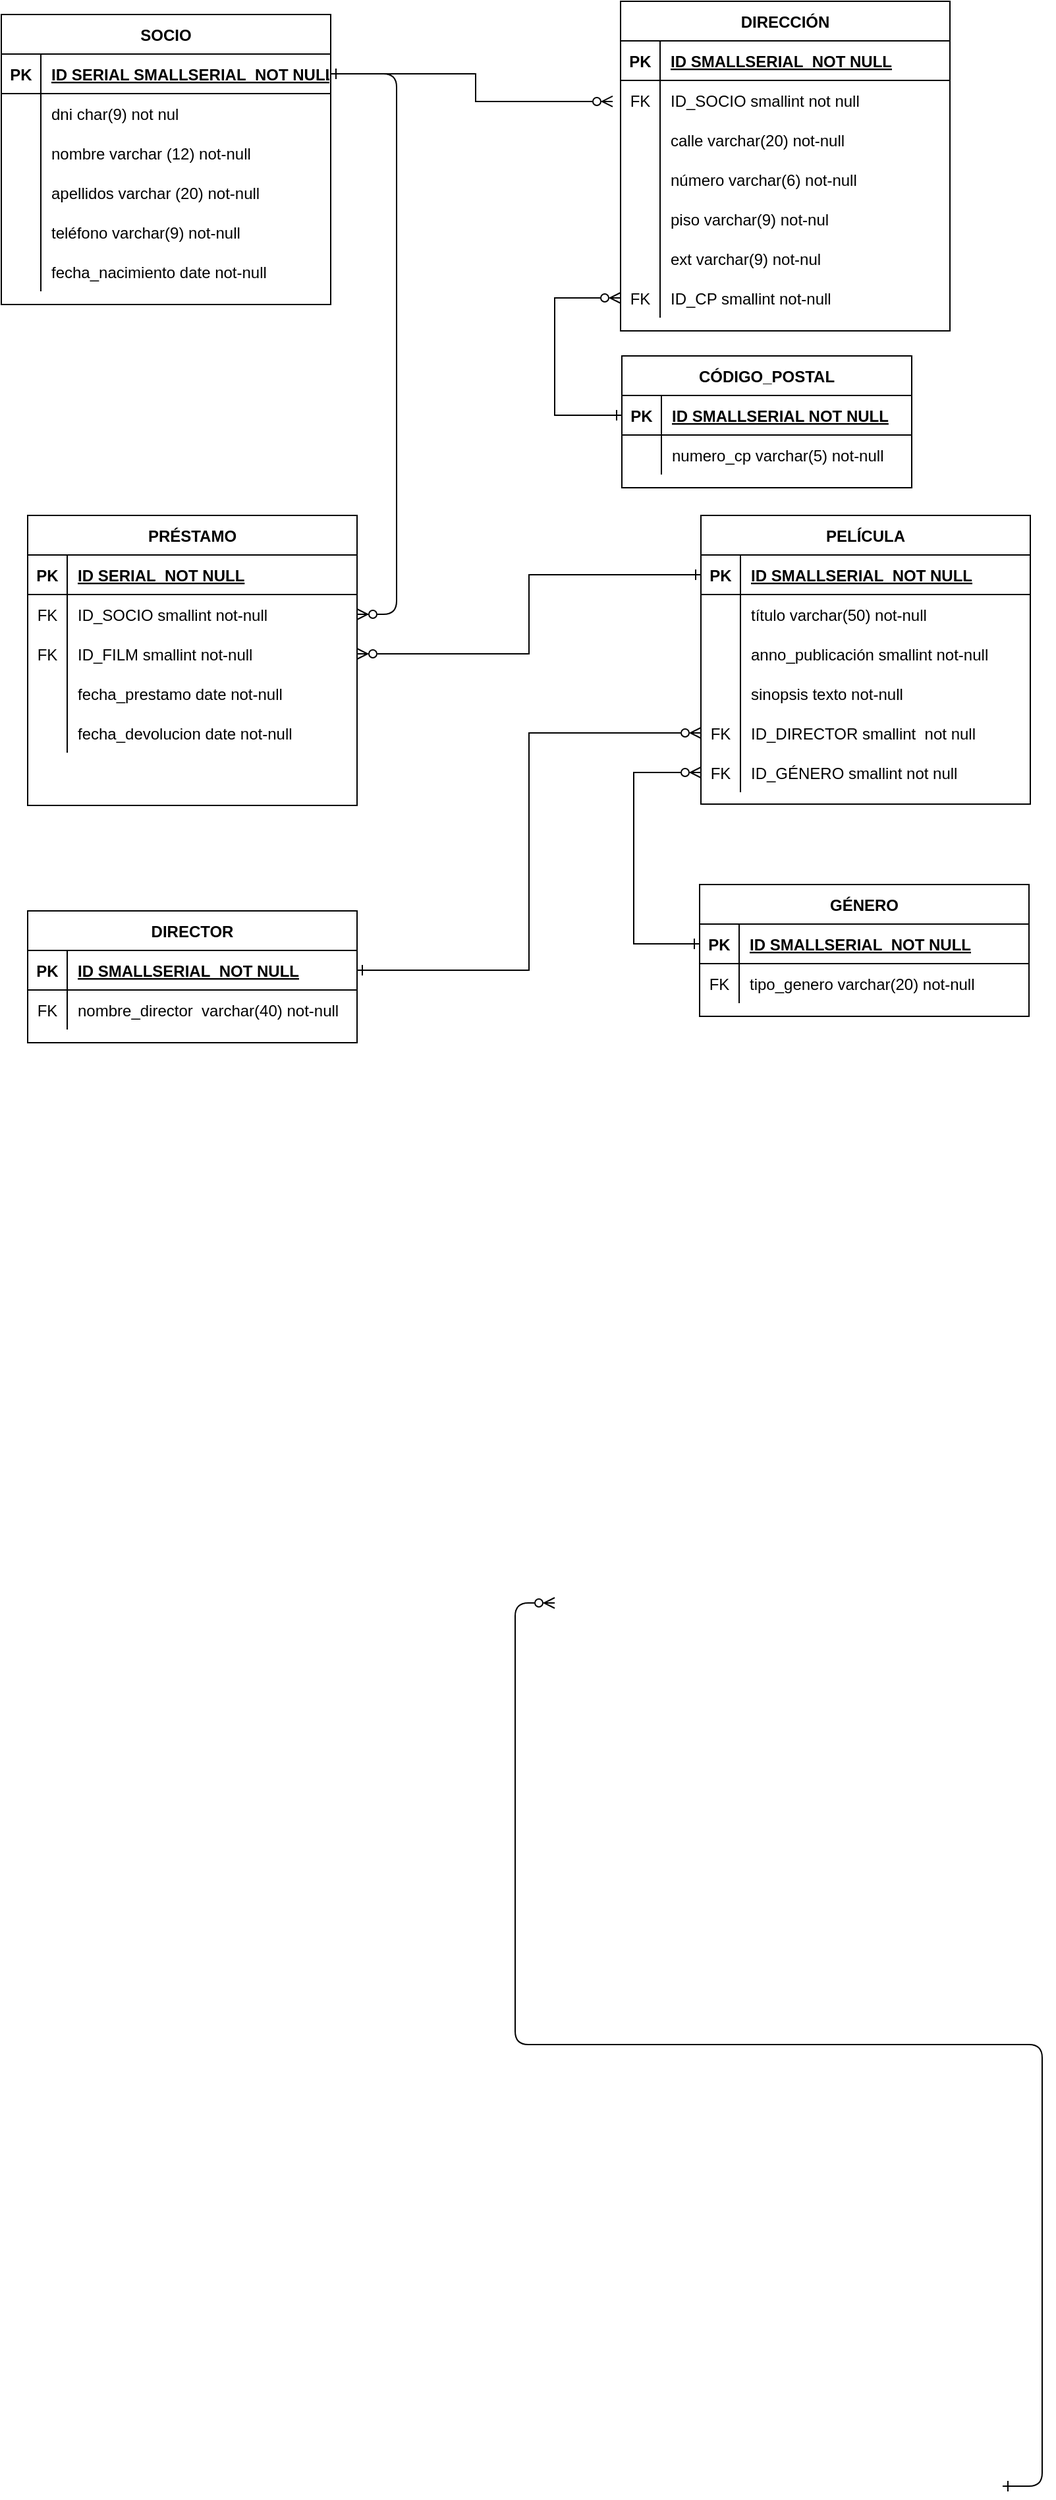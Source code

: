 <mxfile version="23.1.1" type="device">
  <diagram id="R2lEEEUBdFMjLlhIrx00" name="Page-1">
    <mxGraphModel dx="929" dy="1797" grid="1" gridSize="10" guides="1" tooltips="1" connect="1" arrows="1" fold="1" page="1" pageScale="1" pageWidth="850" pageHeight="1100" math="0" shadow="0" extFonts="Permanent Marker^https://fonts.googleapis.com/css?family=Permanent+Marker">
      <root>
        <mxCell id="0" />
        <mxCell id="1" parent="0" />
        <mxCell id="C-vyLk0tnHw3VtMMgP7b-12" value="" style="edgeStyle=entityRelationEdgeStyle;endArrow=ERzeroToMany;startArrow=ERone;endFill=1;startFill=0;" parent="1" target="C-vyLk0tnHw3VtMMgP7b-17" edge="1">
          <mxGeometry width="100" height="100" relative="1" as="geometry">
            <mxPoint x="800" y="875" as="sourcePoint" />
            <mxPoint x="460" y="205" as="targetPoint" />
          </mxGeometry>
        </mxCell>
        <mxCell id="s4NcdgtCumpv5CpWg-TY-1" value="SOCIO" style="shape=table;startSize=30;container=1;collapsible=1;childLayout=tableLayout;fixedRows=1;rowLines=0;fontStyle=1;align=center;resizeLast=1;" parent="1" vertex="1">
          <mxGeometry x="40" y="-1000" width="250" height="220" as="geometry" />
        </mxCell>
        <mxCell id="s4NcdgtCumpv5CpWg-TY-2" value="" style="shape=partialRectangle;collapsible=0;dropTarget=0;pointerEvents=0;fillColor=none;points=[[0,0.5],[1,0.5]];portConstraint=eastwest;top=0;left=0;right=0;bottom=1;" parent="s4NcdgtCumpv5CpWg-TY-1" vertex="1">
          <mxGeometry y="30" width="250" height="30" as="geometry" />
        </mxCell>
        <mxCell id="s4NcdgtCumpv5CpWg-TY-3" value="PK" style="shape=partialRectangle;overflow=hidden;connectable=0;fillColor=none;top=0;left=0;bottom=0;right=0;fontStyle=1;" parent="s4NcdgtCumpv5CpWg-TY-2" vertex="1">
          <mxGeometry width="30" height="30" as="geometry">
            <mxRectangle width="30" height="30" as="alternateBounds" />
          </mxGeometry>
        </mxCell>
        <mxCell id="s4NcdgtCumpv5CpWg-TY-4" value="ID SERIAL SMALLSERIAL  NOT NULL " style="shape=partialRectangle;overflow=hidden;connectable=0;fillColor=none;top=0;left=0;bottom=0;right=0;align=left;spacingLeft=6;fontStyle=5;" parent="s4NcdgtCumpv5CpWg-TY-2" vertex="1">
          <mxGeometry x="30" width="220" height="30" as="geometry">
            <mxRectangle width="220" height="30" as="alternateBounds" />
          </mxGeometry>
        </mxCell>
        <mxCell id="s4NcdgtCumpv5CpWg-TY-14" value="" style="shape=partialRectangle;collapsible=0;dropTarget=0;pointerEvents=0;fillColor=none;points=[[0,0.5],[1,0.5]];portConstraint=eastwest;top=0;left=0;right=0;bottom=0;" parent="s4NcdgtCumpv5CpWg-TY-1" vertex="1">
          <mxGeometry y="60" width="250" height="30" as="geometry" />
        </mxCell>
        <mxCell id="s4NcdgtCumpv5CpWg-TY-15" value="" style="shape=partialRectangle;overflow=hidden;connectable=0;fillColor=none;top=0;left=0;bottom=0;right=0;" parent="s4NcdgtCumpv5CpWg-TY-14" vertex="1">
          <mxGeometry width="30" height="30" as="geometry">
            <mxRectangle width="30" height="30" as="alternateBounds" />
          </mxGeometry>
        </mxCell>
        <mxCell id="s4NcdgtCumpv5CpWg-TY-16" value="dni char(9) not nul" style="shape=partialRectangle;overflow=hidden;connectable=0;fillColor=none;top=0;left=0;bottom=0;right=0;align=left;spacingLeft=6;" parent="s4NcdgtCumpv5CpWg-TY-14" vertex="1">
          <mxGeometry x="30" width="220" height="30" as="geometry">
            <mxRectangle width="220" height="30" as="alternateBounds" />
          </mxGeometry>
        </mxCell>
        <mxCell id="s4NcdgtCumpv5CpWg-TY-5" value="" style="shape=partialRectangle;collapsible=0;dropTarget=0;pointerEvents=0;fillColor=none;points=[[0,0.5],[1,0.5]];portConstraint=eastwest;top=0;left=0;right=0;bottom=0;" parent="s4NcdgtCumpv5CpWg-TY-1" vertex="1">
          <mxGeometry y="90" width="250" height="30" as="geometry" />
        </mxCell>
        <mxCell id="s4NcdgtCumpv5CpWg-TY-6" value=" " style="shape=partialRectangle;overflow=hidden;connectable=0;fillColor=none;top=0;left=0;bottom=0;right=0;" parent="s4NcdgtCumpv5CpWg-TY-5" vertex="1">
          <mxGeometry width="30" height="30" as="geometry">
            <mxRectangle width="30" height="30" as="alternateBounds" />
          </mxGeometry>
        </mxCell>
        <mxCell id="s4NcdgtCumpv5CpWg-TY-7" value="nombre varchar (12) not-null" style="shape=partialRectangle;overflow=hidden;connectable=0;fillColor=none;top=0;left=0;bottom=0;right=0;align=left;spacingLeft=6;" parent="s4NcdgtCumpv5CpWg-TY-5" vertex="1">
          <mxGeometry x="30" width="220" height="30" as="geometry">
            <mxRectangle width="220" height="30" as="alternateBounds" />
          </mxGeometry>
        </mxCell>
        <mxCell id="s4NcdgtCumpv5CpWg-TY-8" value="" style="shape=partialRectangle;collapsible=0;dropTarget=0;pointerEvents=0;fillColor=none;points=[[0,0.5],[1,0.5]];portConstraint=eastwest;top=0;left=0;right=0;bottom=0;" parent="s4NcdgtCumpv5CpWg-TY-1" vertex="1">
          <mxGeometry y="120" width="250" height="30" as="geometry" />
        </mxCell>
        <mxCell id="s4NcdgtCumpv5CpWg-TY-9" value="" style="shape=partialRectangle;overflow=hidden;connectable=0;fillColor=none;top=0;left=0;bottom=0;right=0;" parent="s4NcdgtCumpv5CpWg-TY-8" vertex="1">
          <mxGeometry width="30" height="30" as="geometry">
            <mxRectangle width="30" height="30" as="alternateBounds" />
          </mxGeometry>
        </mxCell>
        <mxCell id="s4NcdgtCumpv5CpWg-TY-10" value="apellidos varchar (20)  not-null" style="shape=partialRectangle;overflow=hidden;connectable=0;fillColor=none;top=0;left=0;bottom=0;right=0;align=left;spacingLeft=6;" parent="s4NcdgtCumpv5CpWg-TY-8" vertex="1">
          <mxGeometry x="30" width="220" height="30" as="geometry">
            <mxRectangle width="220" height="30" as="alternateBounds" />
          </mxGeometry>
        </mxCell>
        <mxCell id="s4NcdgtCumpv5CpWg-TY-11" value="" style="shape=partialRectangle;collapsible=0;dropTarget=0;pointerEvents=0;fillColor=none;points=[[0,0.5],[1,0.5]];portConstraint=eastwest;top=0;left=0;right=0;bottom=0;" parent="s4NcdgtCumpv5CpWg-TY-1" vertex="1">
          <mxGeometry y="150" width="250" height="30" as="geometry" />
        </mxCell>
        <mxCell id="s4NcdgtCumpv5CpWg-TY-12" value="" style="shape=partialRectangle;overflow=hidden;connectable=0;fillColor=none;top=0;left=0;bottom=0;right=0;" parent="s4NcdgtCumpv5CpWg-TY-11" vertex="1">
          <mxGeometry width="30" height="30" as="geometry">
            <mxRectangle width="30" height="30" as="alternateBounds" />
          </mxGeometry>
        </mxCell>
        <mxCell id="s4NcdgtCumpv5CpWg-TY-13" value="teléfono varchar(9) not-null" style="shape=partialRectangle;overflow=hidden;connectable=0;fillColor=none;top=0;left=0;bottom=0;right=0;align=left;spacingLeft=6;" parent="s4NcdgtCumpv5CpWg-TY-11" vertex="1">
          <mxGeometry x="30" width="220" height="30" as="geometry">
            <mxRectangle width="220" height="30" as="alternateBounds" />
          </mxGeometry>
        </mxCell>
        <mxCell id="s4NcdgtCumpv5CpWg-TY-17" value="" style="shape=partialRectangle;collapsible=0;dropTarget=0;pointerEvents=0;fillColor=none;points=[[0,0.5],[1,0.5]];portConstraint=eastwest;top=0;left=0;right=0;bottom=0;" parent="s4NcdgtCumpv5CpWg-TY-1" vertex="1">
          <mxGeometry y="180" width="250" height="30" as="geometry" />
        </mxCell>
        <mxCell id="s4NcdgtCumpv5CpWg-TY-18" value="" style="shape=partialRectangle;overflow=hidden;connectable=0;fillColor=none;top=0;left=0;bottom=0;right=0;" parent="s4NcdgtCumpv5CpWg-TY-17" vertex="1">
          <mxGeometry width="30" height="30" as="geometry">
            <mxRectangle width="30" height="30" as="alternateBounds" />
          </mxGeometry>
        </mxCell>
        <mxCell id="s4NcdgtCumpv5CpWg-TY-19" value="fecha_nacimiento date not-null" style="shape=partialRectangle;overflow=hidden;connectable=0;fillColor=none;top=0;left=0;bottom=0;right=0;align=left;spacingLeft=6;" parent="s4NcdgtCumpv5CpWg-TY-17" vertex="1">
          <mxGeometry x="30" width="220" height="30" as="geometry">
            <mxRectangle width="220" height="30" as="alternateBounds" />
          </mxGeometry>
        </mxCell>
        <mxCell id="s4NcdgtCumpv5CpWg-TY-23" value="DIRECCIÓN" style="shape=table;startSize=30;container=1;collapsible=1;childLayout=tableLayout;fixedRows=1;rowLines=0;fontStyle=1;align=center;resizeLast=1;" parent="1" vertex="1">
          <mxGeometry x="510" y="-1010" width="250" height="250" as="geometry" />
        </mxCell>
        <mxCell id="s4NcdgtCumpv5CpWg-TY-24" value="" style="shape=partialRectangle;collapsible=0;dropTarget=0;pointerEvents=0;fillColor=none;points=[[0,0.5],[1,0.5]];portConstraint=eastwest;top=0;left=0;right=0;bottom=1;" parent="s4NcdgtCumpv5CpWg-TY-23" vertex="1">
          <mxGeometry y="30" width="250" height="30" as="geometry" />
        </mxCell>
        <mxCell id="s4NcdgtCumpv5CpWg-TY-25" value="PK" style="shape=partialRectangle;overflow=hidden;connectable=0;fillColor=none;top=0;left=0;bottom=0;right=0;fontStyle=1;" parent="s4NcdgtCumpv5CpWg-TY-24" vertex="1">
          <mxGeometry width="30" height="30" as="geometry">
            <mxRectangle width="30" height="30" as="alternateBounds" />
          </mxGeometry>
        </mxCell>
        <mxCell id="s4NcdgtCumpv5CpWg-TY-26" value="ID SMALLSERIAL  NOT NULL " style="shape=partialRectangle;overflow=hidden;connectable=0;fillColor=none;top=0;left=0;bottom=0;right=0;align=left;spacingLeft=6;fontStyle=5;" parent="s4NcdgtCumpv5CpWg-TY-24" vertex="1">
          <mxGeometry x="30" width="220" height="30" as="geometry">
            <mxRectangle width="220" height="30" as="alternateBounds" />
          </mxGeometry>
        </mxCell>
        <mxCell id="s4NcdgtCumpv5CpWg-TY-27" value="" style="shape=partialRectangle;collapsible=0;dropTarget=0;pointerEvents=0;fillColor=none;points=[[0,0.5],[1,0.5]];portConstraint=eastwest;top=0;left=0;right=0;bottom=0;" parent="s4NcdgtCumpv5CpWg-TY-23" vertex="1">
          <mxGeometry y="60" width="250" height="30" as="geometry" />
        </mxCell>
        <mxCell id="s4NcdgtCumpv5CpWg-TY-28" value="FK" style="shape=partialRectangle;overflow=hidden;connectable=0;fillColor=none;top=0;left=0;bottom=0;right=0;" parent="s4NcdgtCumpv5CpWg-TY-27" vertex="1">
          <mxGeometry width="30" height="30" as="geometry">
            <mxRectangle width="30" height="30" as="alternateBounds" />
          </mxGeometry>
        </mxCell>
        <mxCell id="s4NcdgtCumpv5CpWg-TY-29" value="ID_SOCIO smallint not null" style="shape=partialRectangle;overflow=hidden;connectable=0;fillColor=none;top=0;left=0;bottom=0;right=0;align=left;spacingLeft=6;" parent="s4NcdgtCumpv5CpWg-TY-27" vertex="1">
          <mxGeometry x="30" width="220" height="30" as="geometry">
            <mxRectangle width="220" height="30" as="alternateBounds" />
          </mxGeometry>
        </mxCell>
        <mxCell id="s4NcdgtCumpv5CpWg-TY-30" value="" style="shape=partialRectangle;collapsible=0;dropTarget=0;pointerEvents=0;fillColor=none;points=[[0,0.5],[1,0.5]];portConstraint=eastwest;top=0;left=0;right=0;bottom=0;" parent="s4NcdgtCumpv5CpWg-TY-23" vertex="1">
          <mxGeometry y="90" width="250" height="30" as="geometry" />
        </mxCell>
        <mxCell id="s4NcdgtCumpv5CpWg-TY-31" value="" style="shape=partialRectangle;overflow=hidden;connectable=0;fillColor=none;top=0;left=0;bottom=0;right=0;" parent="s4NcdgtCumpv5CpWg-TY-30" vertex="1">
          <mxGeometry width="30" height="30" as="geometry">
            <mxRectangle width="30" height="30" as="alternateBounds" />
          </mxGeometry>
        </mxCell>
        <mxCell id="s4NcdgtCumpv5CpWg-TY-32" value="calle varchar(20) not-null" style="shape=partialRectangle;overflow=hidden;connectable=0;fillColor=none;top=0;left=0;bottom=0;right=0;align=left;spacingLeft=6;" parent="s4NcdgtCumpv5CpWg-TY-30" vertex="1">
          <mxGeometry x="30" width="220" height="30" as="geometry">
            <mxRectangle width="220" height="30" as="alternateBounds" />
          </mxGeometry>
        </mxCell>
        <mxCell id="s4NcdgtCumpv5CpWg-TY-33" value="" style="shape=partialRectangle;collapsible=0;dropTarget=0;pointerEvents=0;fillColor=none;points=[[0,0.5],[1,0.5]];portConstraint=eastwest;top=0;left=0;right=0;bottom=0;" parent="s4NcdgtCumpv5CpWg-TY-23" vertex="1">
          <mxGeometry y="120" width="250" height="30" as="geometry" />
        </mxCell>
        <mxCell id="s4NcdgtCumpv5CpWg-TY-34" value="" style="shape=partialRectangle;overflow=hidden;connectable=0;fillColor=none;top=0;left=0;bottom=0;right=0;" parent="s4NcdgtCumpv5CpWg-TY-33" vertex="1">
          <mxGeometry width="30" height="30" as="geometry">
            <mxRectangle width="30" height="30" as="alternateBounds" />
          </mxGeometry>
        </mxCell>
        <mxCell id="s4NcdgtCumpv5CpWg-TY-35" value="número varchar(6) not-null" style="shape=partialRectangle;overflow=hidden;connectable=0;fillColor=none;top=0;left=0;bottom=0;right=0;align=left;spacingLeft=6;" parent="s4NcdgtCumpv5CpWg-TY-33" vertex="1">
          <mxGeometry x="30" width="220" height="30" as="geometry">
            <mxRectangle width="220" height="30" as="alternateBounds" />
          </mxGeometry>
        </mxCell>
        <mxCell id="s4NcdgtCumpv5CpWg-TY-36" value="" style="shape=partialRectangle;collapsible=0;dropTarget=0;pointerEvents=0;fillColor=none;points=[[0,0.5],[1,0.5]];portConstraint=eastwest;top=0;left=0;right=0;bottom=0;" parent="s4NcdgtCumpv5CpWg-TY-23" vertex="1">
          <mxGeometry y="150" width="250" height="30" as="geometry" />
        </mxCell>
        <mxCell id="s4NcdgtCumpv5CpWg-TY-37" value="" style="shape=partialRectangle;overflow=hidden;connectable=0;fillColor=none;top=0;left=0;bottom=0;right=0;" parent="s4NcdgtCumpv5CpWg-TY-36" vertex="1">
          <mxGeometry width="30" height="30" as="geometry">
            <mxRectangle width="30" height="30" as="alternateBounds" />
          </mxGeometry>
        </mxCell>
        <mxCell id="s4NcdgtCumpv5CpWg-TY-38" value="piso varchar(9) not-nul" style="shape=partialRectangle;overflow=hidden;connectable=0;fillColor=none;top=0;left=0;bottom=0;right=0;align=left;spacingLeft=6;" parent="s4NcdgtCumpv5CpWg-TY-36" vertex="1">
          <mxGeometry x="30" width="220" height="30" as="geometry">
            <mxRectangle width="220" height="30" as="alternateBounds" />
          </mxGeometry>
        </mxCell>
        <mxCell id="j_dzT1-oNWoA77xylg_P-1" value="" style="shape=partialRectangle;collapsible=0;dropTarget=0;pointerEvents=0;fillColor=none;points=[[0,0.5],[1,0.5]];portConstraint=eastwest;top=0;left=0;right=0;bottom=0;" vertex="1" parent="s4NcdgtCumpv5CpWg-TY-23">
          <mxGeometry y="180" width="250" height="30" as="geometry" />
        </mxCell>
        <mxCell id="j_dzT1-oNWoA77xylg_P-2" value="" style="shape=partialRectangle;overflow=hidden;connectable=0;fillColor=none;top=0;left=0;bottom=0;right=0;" vertex="1" parent="j_dzT1-oNWoA77xylg_P-1">
          <mxGeometry width="30" height="30" as="geometry">
            <mxRectangle width="30" height="30" as="alternateBounds" />
          </mxGeometry>
        </mxCell>
        <mxCell id="j_dzT1-oNWoA77xylg_P-3" value="ext varchar(9) not-nul" style="shape=partialRectangle;overflow=hidden;connectable=0;fillColor=none;top=0;left=0;bottom=0;right=0;align=left;spacingLeft=6;" vertex="1" parent="j_dzT1-oNWoA77xylg_P-1">
          <mxGeometry x="30" width="220" height="30" as="geometry">
            <mxRectangle width="220" height="30" as="alternateBounds" />
          </mxGeometry>
        </mxCell>
        <mxCell id="s4NcdgtCumpv5CpWg-TY-39" value="" style="shape=partialRectangle;collapsible=0;dropTarget=0;pointerEvents=0;fillColor=none;points=[[0,0.5],[1,0.5]];portConstraint=eastwest;top=0;left=0;right=0;bottom=0;" parent="s4NcdgtCumpv5CpWg-TY-23" vertex="1">
          <mxGeometry y="210" width="250" height="30" as="geometry" />
        </mxCell>
        <mxCell id="s4NcdgtCumpv5CpWg-TY-40" value="FK" style="shape=partialRectangle;overflow=hidden;connectable=0;fillColor=none;top=0;left=0;bottom=0;right=0;" parent="s4NcdgtCumpv5CpWg-TY-39" vertex="1">
          <mxGeometry width="30" height="30" as="geometry">
            <mxRectangle width="30" height="30" as="alternateBounds" />
          </mxGeometry>
        </mxCell>
        <mxCell id="s4NcdgtCumpv5CpWg-TY-41" value="ID_CP smallint not-null" style="shape=partialRectangle;overflow=hidden;connectable=0;fillColor=none;top=0;left=0;bottom=0;right=0;align=left;spacingLeft=6;" parent="s4NcdgtCumpv5CpWg-TY-39" vertex="1">
          <mxGeometry x="30" width="220" height="30" as="geometry">
            <mxRectangle width="220" height="30" as="alternateBounds" />
          </mxGeometry>
        </mxCell>
        <mxCell id="s4NcdgtCumpv5CpWg-TY-42" value="PELÍCULA" style="shape=table;startSize=30;container=1;collapsible=1;childLayout=tableLayout;fixedRows=1;rowLines=0;fontStyle=1;align=center;resizeLast=1;" parent="1" vertex="1">
          <mxGeometry x="571" y="-620" width="250" height="219" as="geometry" />
        </mxCell>
        <mxCell id="s4NcdgtCumpv5CpWg-TY-43" value="" style="shape=partialRectangle;collapsible=0;dropTarget=0;pointerEvents=0;fillColor=none;points=[[0,0.5],[1,0.5]];portConstraint=eastwest;top=0;left=0;right=0;bottom=1;" parent="s4NcdgtCumpv5CpWg-TY-42" vertex="1">
          <mxGeometry y="30" width="250" height="30" as="geometry" />
        </mxCell>
        <mxCell id="s4NcdgtCumpv5CpWg-TY-44" value="PK" style="shape=partialRectangle;overflow=hidden;connectable=0;fillColor=none;top=0;left=0;bottom=0;right=0;fontStyle=1;" parent="s4NcdgtCumpv5CpWg-TY-43" vertex="1">
          <mxGeometry width="30" height="30" as="geometry">
            <mxRectangle width="30" height="30" as="alternateBounds" />
          </mxGeometry>
        </mxCell>
        <mxCell id="s4NcdgtCumpv5CpWg-TY-45" value="ID SMALLSERIAL  NOT NULL" style="shape=partialRectangle;overflow=hidden;connectable=0;fillColor=none;top=0;left=0;bottom=0;right=0;align=left;spacingLeft=6;fontStyle=5;" parent="s4NcdgtCumpv5CpWg-TY-43" vertex="1">
          <mxGeometry x="30" width="220" height="30" as="geometry">
            <mxRectangle width="220" height="30" as="alternateBounds" />
          </mxGeometry>
        </mxCell>
        <mxCell id="s4NcdgtCumpv5CpWg-TY-46" value="" style="shape=partialRectangle;collapsible=0;dropTarget=0;pointerEvents=0;fillColor=none;points=[[0,0.5],[1,0.5]];portConstraint=eastwest;top=0;left=0;right=0;bottom=0;" parent="s4NcdgtCumpv5CpWg-TY-42" vertex="1">
          <mxGeometry y="60" width="250" height="30" as="geometry" />
        </mxCell>
        <mxCell id="s4NcdgtCumpv5CpWg-TY-47" value="" style="shape=partialRectangle;overflow=hidden;connectable=0;fillColor=none;top=0;left=0;bottom=0;right=0;" parent="s4NcdgtCumpv5CpWg-TY-46" vertex="1">
          <mxGeometry width="30" height="30" as="geometry">
            <mxRectangle width="30" height="30" as="alternateBounds" />
          </mxGeometry>
        </mxCell>
        <mxCell id="s4NcdgtCumpv5CpWg-TY-48" value="título varchar(50) not-null" style="shape=partialRectangle;overflow=hidden;connectable=0;fillColor=none;top=0;left=0;bottom=0;right=0;align=left;spacingLeft=6;" parent="s4NcdgtCumpv5CpWg-TY-46" vertex="1">
          <mxGeometry x="30" width="220" height="30" as="geometry">
            <mxRectangle width="220" height="30" as="alternateBounds" />
          </mxGeometry>
        </mxCell>
        <mxCell id="s4NcdgtCumpv5CpWg-TY-49" value="" style="shape=partialRectangle;collapsible=0;dropTarget=0;pointerEvents=0;fillColor=none;points=[[0,0.5],[1,0.5]];portConstraint=eastwest;top=0;left=0;right=0;bottom=0;" parent="s4NcdgtCumpv5CpWg-TY-42" vertex="1">
          <mxGeometry y="90" width="250" height="30" as="geometry" />
        </mxCell>
        <mxCell id="s4NcdgtCumpv5CpWg-TY-50" value="" style="shape=partialRectangle;overflow=hidden;connectable=0;fillColor=none;top=0;left=0;bottom=0;right=0;" parent="s4NcdgtCumpv5CpWg-TY-49" vertex="1">
          <mxGeometry width="30" height="30" as="geometry">
            <mxRectangle width="30" height="30" as="alternateBounds" />
          </mxGeometry>
        </mxCell>
        <mxCell id="s4NcdgtCumpv5CpWg-TY-51" value="anno_publicación smallint not-null" style="shape=partialRectangle;overflow=hidden;connectable=0;fillColor=none;top=0;left=0;bottom=0;right=0;align=left;spacingLeft=6;" parent="s4NcdgtCumpv5CpWg-TY-49" vertex="1">
          <mxGeometry x="30" width="220" height="30" as="geometry">
            <mxRectangle width="220" height="30" as="alternateBounds" />
          </mxGeometry>
        </mxCell>
        <mxCell id="s4NcdgtCumpv5CpWg-TY-55" value="" style="shape=partialRectangle;collapsible=0;dropTarget=0;pointerEvents=0;fillColor=none;points=[[0,0.5],[1,0.5]];portConstraint=eastwest;top=0;left=0;right=0;bottom=0;" parent="s4NcdgtCumpv5CpWg-TY-42" vertex="1">
          <mxGeometry y="120" width="250" height="30" as="geometry" />
        </mxCell>
        <mxCell id="s4NcdgtCumpv5CpWg-TY-56" value="" style="shape=partialRectangle;overflow=hidden;connectable=0;fillColor=none;top=0;left=0;bottom=0;right=0;" parent="s4NcdgtCumpv5CpWg-TY-55" vertex="1">
          <mxGeometry width="30" height="30" as="geometry">
            <mxRectangle width="30" height="30" as="alternateBounds" />
          </mxGeometry>
        </mxCell>
        <mxCell id="s4NcdgtCumpv5CpWg-TY-57" value="sinopsis texto not-null" style="shape=partialRectangle;overflow=hidden;connectable=0;fillColor=none;top=0;left=0;bottom=0;right=0;align=left;spacingLeft=6;" parent="s4NcdgtCumpv5CpWg-TY-55" vertex="1">
          <mxGeometry x="30" width="220" height="30" as="geometry">
            <mxRectangle width="220" height="30" as="alternateBounds" />
          </mxGeometry>
        </mxCell>
        <mxCell id="s4NcdgtCumpv5CpWg-TY-58" value="" style="shape=partialRectangle;collapsible=0;dropTarget=0;pointerEvents=0;fillColor=none;points=[[0,0.5],[1,0.5]];portConstraint=eastwest;top=0;left=0;right=0;bottom=0;" parent="s4NcdgtCumpv5CpWg-TY-42" vertex="1">
          <mxGeometry y="150" width="250" height="30" as="geometry" />
        </mxCell>
        <mxCell id="s4NcdgtCumpv5CpWg-TY-59" value="FK" style="shape=partialRectangle;overflow=hidden;connectable=0;fillColor=none;top=0;left=0;bottom=0;right=0;" parent="s4NcdgtCumpv5CpWg-TY-58" vertex="1">
          <mxGeometry width="30" height="30" as="geometry">
            <mxRectangle width="30" height="30" as="alternateBounds" />
          </mxGeometry>
        </mxCell>
        <mxCell id="s4NcdgtCumpv5CpWg-TY-60" value="ID_DIRECTOR smallint  not null" style="shape=partialRectangle;overflow=hidden;connectable=0;fillColor=none;top=0;left=0;bottom=0;right=0;align=left;spacingLeft=6;" parent="s4NcdgtCumpv5CpWg-TY-58" vertex="1">
          <mxGeometry x="30" width="220" height="30" as="geometry">
            <mxRectangle width="220" height="30" as="alternateBounds" />
          </mxGeometry>
        </mxCell>
        <mxCell id="s4NcdgtCumpv5CpWg-TY-61" value="" style="shape=partialRectangle;collapsible=0;dropTarget=0;pointerEvents=0;fillColor=none;points=[[0,0.5],[1,0.5]];portConstraint=eastwest;top=0;left=0;right=0;bottom=0;" parent="s4NcdgtCumpv5CpWg-TY-42" vertex="1">
          <mxGeometry y="180" width="250" height="30" as="geometry" />
        </mxCell>
        <mxCell id="s4NcdgtCumpv5CpWg-TY-62" value="FK" style="shape=partialRectangle;overflow=hidden;connectable=0;fillColor=none;top=0;left=0;bottom=0;right=0;" parent="s4NcdgtCumpv5CpWg-TY-61" vertex="1">
          <mxGeometry width="30" height="30" as="geometry">
            <mxRectangle width="30" height="30" as="alternateBounds" />
          </mxGeometry>
        </mxCell>
        <mxCell id="s4NcdgtCumpv5CpWg-TY-63" value="ID_GÉNERO smallint not null" style="shape=partialRectangle;overflow=hidden;connectable=0;fillColor=none;top=0;left=0;bottom=0;right=0;align=left;spacingLeft=6;" parent="s4NcdgtCumpv5CpWg-TY-61" vertex="1">
          <mxGeometry x="30" width="220" height="30" as="geometry">
            <mxRectangle width="220" height="30" as="alternateBounds" />
          </mxGeometry>
        </mxCell>
        <mxCell id="s4NcdgtCumpv5CpWg-TY-65" value="PRÉSTAMO" style="shape=table;startSize=30;container=1;collapsible=1;childLayout=tableLayout;fixedRows=1;rowLines=0;fontStyle=1;align=center;resizeLast=1;" parent="1" vertex="1">
          <mxGeometry x="60" y="-620" width="250" height="220" as="geometry" />
        </mxCell>
        <mxCell id="s4NcdgtCumpv5CpWg-TY-66" value="" style="shape=partialRectangle;collapsible=0;dropTarget=0;pointerEvents=0;fillColor=none;points=[[0,0.5],[1,0.5]];portConstraint=eastwest;top=0;left=0;right=0;bottom=1;" parent="s4NcdgtCumpv5CpWg-TY-65" vertex="1">
          <mxGeometry y="30" width="250" height="30" as="geometry" />
        </mxCell>
        <mxCell id="s4NcdgtCumpv5CpWg-TY-67" value="PK" style="shape=partialRectangle;overflow=hidden;connectable=0;fillColor=none;top=0;left=0;bottom=0;right=0;fontStyle=1;" parent="s4NcdgtCumpv5CpWg-TY-66" vertex="1">
          <mxGeometry width="30" height="30" as="geometry">
            <mxRectangle width="30" height="30" as="alternateBounds" />
          </mxGeometry>
        </mxCell>
        <mxCell id="s4NcdgtCumpv5CpWg-TY-68" value="ID SERIAL  NOT NULL " style="shape=partialRectangle;overflow=hidden;connectable=0;fillColor=none;top=0;left=0;bottom=0;right=0;align=left;spacingLeft=6;fontStyle=5;" parent="s4NcdgtCumpv5CpWg-TY-66" vertex="1">
          <mxGeometry x="30" width="220" height="30" as="geometry">
            <mxRectangle width="220" height="30" as="alternateBounds" />
          </mxGeometry>
        </mxCell>
        <mxCell id="s4NcdgtCumpv5CpWg-TY-69" value="" style="shape=partialRectangle;collapsible=0;dropTarget=0;pointerEvents=0;fillColor=none;points=[[0,0.5],[1,0.5]];portConstraint=eastwest;top=0;left=0;right=0;bottom=0;" parent="s4NcdgtCumpv5CpWg-TY-65" vertex="1">
          <mxGeometry y="60" width="250" height="30" as="geometry" />
        </mxCell>
        <mxCell id="s4NcdgtCumpv5CpWg-TY-70" value="FK" style="shape=partialRectangle;overflow=hidden;connectable=0;fillColor=none;top=0;left=0;bottom=0;right=0;" parent="s4NcdgtCumpv5CpWg-TY-69" vertex="1">
          <mxGeometry width="30" height="30" as="geometry">
            <mxRectangle width="30" height="30" as="alternateBounds" />
          </mxGeometry>
        </mxCell>
        <mxCell id="s4NcdgtCumpv5CpWg-TY-71" value="ID_SOCIO smallint not-null" style="shape=partialRectangle;overflow=hidden;connectable=0;fillColor=none;top=0;left=0;bottom=0;right=0;align=left;spacingLeft=6;" parent="s4NcdgtCumpv5CpWg-TY-69" vertex="1">
          <mxGeometry x="30" width="220" height="30" as="geometry">
            <mxRectangle width="220" height="30" as="alternateBounds" />
          </mxGeometry>
        </mxCell>
        <mxCell id="s4NcdgtCumpv5CpWg-TY-72" value="" style="shape=partialRectangle;collapsible=0;dropTarget=0;pointerEvents=0;fillColor=none;points=[[0,0.5],[1,0.5]];portConstraint=eastwest;top=0;left=0;right=0;bottom=0;" parent="s4NcdgtCumpv5CpWg-TY-65" vertex="1">
          <mxGeometry y="90" width="250" height="30" as="geometry" />
        </mxCell>
        <mxCell id="s4NcdgtCumpv5CpWg-TY-73" value="FK" style="shape=partialRectangle;overflow=hidden;connectable=0;fillColor=none;top=0;left=0;bottom=0;right=0;" parent="s4NcdgtCumpv5CpWg-TY-72" vertex="1">
          <mxGeometry width="30" height="30" as="geometry">
            <mxRectangle width="30" height="30" as="alternateBounds" />
          </mxGeometry>
        </mxCell>
        <mxCell id="s4NcdgtCumpv5CpWg-TY-74" value="ID_FILM smallint not-null" style="shape=partialRectangle;overflow=hidden;connectable=0;fillColor=none;top=0;left=0;bottom=0;right=0;align=left;spacingLeft=6;" parent="s4NcdgtCumpv5CpWg-TY-72" vertex="1">
          <mxGeometry x="30" width="220" height="30" as="geometry">
            <mxRectangle width="220" height="30" as="alternateBounds" />
          </mxGeometry>
        </mxCell>
        <mxCell id="s4NcdgtCumpv5CpWg-TY-75" value="" style="shape=partialRectangle;collapsible=0;dropTarget=0;pointerEvents=0;fillColor=none;points=[[0,0.5],[1,0.5]];portConstraint=eastwest;top=0;left=0;right=0;bottom=0;" parent="s4NcdgtCumpv5CpWg-TY-65" vertex="1">
          <mxGeometry y="120" width="250" height="30" as="geometry" />
        </mxCell>
        <mxCell id="s4NcdgtCumpv5CpWg-TY-76" value="" style="shape=partialRectangle;overflow=hidden;connectable=0;fillColor=none;top=0;left=0;bottom=0;right=0;" parent="s4NcdgtCumpv5CpWg-TY-75" vertex="1">
          <mxGeometry width="30" height="30" as="geometry">
            <mxRectangle width="30" height="30" as="alternateBounds" />
          </mxGeometry>
        </mxCell>
        <mxCell id="s4NcdgtCumpv5CpWg-TY-77" value="fecha_prestamo date not-null" style="shape=partialRectangle;overflow=hidden;connectable=0;fillColor=none;top=0;left=0;bottom=0;right=0;align=left;spacingLeft=6;" parent="s4NcdgtCumpv5CpWg-TY-75" vertex="1">
          <mxGeometry x="30" width="220" height="30" as="geometry">
            <mxRectangle width="220" height="30" as="alternateBounds" />
          </mxGeometry>
        </mxCell>
        <mxCell id="s4NcdgtCumpv5CpWg-TY-84" value="" style="shape=partialRectangle;collapsible=0;dropTarget=0;pointerEvents=0;fillColor=none;points=[[0,0.5],[1,0.5]];portConstraint=eastwest;top=0;left=0;right=0;bottom=0;" parent="s4NcdgtCumpv5CpWg-TY-65" vertex="1">
          <mxGeometry y="150" width="250" height="30" as="geometry" />
        </mxCell>
        <mxCell id="s4NcdgtCumpv5CpWg-TY-85" value="" style="shape=partialRectangle;overflow=hidden;connectable=0;fillColor=none;top=0;left=0;bottom=0;right=0;" parent="s4NcdgtCumpv5CpWg-TY-84" vertex="1">
          <mxGeometry width="30" height="30" as="geometry">
            <mxRectangle width="30" height="30" as="alternateBounds" />
          </mxGeometry>
        </mxCell>
        <mxCell id="s4NcdgtCumpv5CpWg-TY-86" value="fecha_devolucion date not-null" style="shape=partialRectangle;overflow=hidden;connectable=0;fillColor=none;top=0;left=0;bottom=0;right=0;align=left;spacingLeft=6;" parent="s4NcdgtCumpv5CpWg-TY-84" vertex="1">
          <mxGeometry x="30" width="220" height="30" as="geometry">
            <mxRectangle width="220" height="30" as="alternateBounds" />
          </mxGeometry>
        </mxCell>
        <mxCell id="s4NcdgtCumpv5CpWg-TY-87" value="GÉNERO" style="shape=table;startSize=30;container=1;collapsible=1;childLayout=tableLayout;fixedRows=1;rowLines=0;fontStyle=1;align=center;resizeLast=1;" parent="1" vertex="1">
          <mxGeometry x="570" y="-340" width="250" height="100" as="geometry" />
        </mxCell>
        <mxCell id="s4NcdgtCumpv5CpWg-TY-88" value="" style="shape=partialRectangle;collapsible=0;dropTarget=0;pointerEvents=0;fillColor=none;points=[[0,0.5],[1,0.5]];portConstraint=eastwest;top=0;left=0;right=0;bottom=1;" parent="s4NcdgtCumpv5CpWg-TY-87" vertex="1">
          <mxGeometry y="30" width="250" height="30" as="geometry" />
        </mxCell>
        <mxCell id="s4NcdgtCumpv5CpWg-TY-89" value="PK" style="shape=partialRectangle;overflow=hidden;connectable=0;fillColor=none;top=0;left=0;bottom=0;right=0;fontStyle=1;" parent="s4NcdgtCumpv5CpWg-TY-88" vertex="1">
          <mxGeometry width="30" height="30" as="geometry">
            <mxRectangle width="30" height="30" as="alternateBounds" />
          </mxGeometry>
        </mxCell>
        <mxCell id="s4NcdgtCumpv5CpWg-TY-90" value="ID SMALLSERIAL  NOT NULL " style="shape=partialRectangle;overflow=hidden;connectable=0;fillColor=none;top=0;left=0;bottom=0;right=0;align=left;spacingLeft=6;fontStyle=5;" parent="s4NcdgtCumpv5CpWg-TY-88" vertex="1">
          <mxGeometry x="30" width="220" height="30" as="geometry">
            <mxRectangle width="220" height="30" as="alternateBounds" />
          </mxGeometry>
        </mxCell>
        <mxCell id="s4NcdgtCumpv5CpWg-TY-91" value="" style="shape=partialRectangle;collapsible=0;dropTarget=0;pointerEvents=0;fillColor=none;points=[[0,0.5],[1,0.5]];portConstraint=eastwest;top=0;left=0;right=0;bottom=0;" parent="s4NcdgtCumpv5CpWg-TY-87" vertex="1">
          <mxGeometry y="60" width="250" height="30" as="geometry" />
        </mxCell>
        <mxCell id="s4NcdgtCumpv5CpWg-TY-92" value="FK" style="shape=partialRectangle;overflow=hidden;connectable=0;fillColor=none;top=0;left=0;bottom=0;right=0;" parent="s4NcdgtCumpv5CpWg-TY-91" vertex="1">
          <mxGeometry width="30" height="30" as="geometry">
            <mxRectangle width="30" height="30" as="alternateBounds" />
          </mxGeometry>
        </mxCell>
        <mxCell id="s4NcdgtCumpv5CpWg-TY-93" value="tipo_genero varchar(20) not-null" style="shape=partialRectangle;overflow=hidden;connectable=0;fillColor=none;top=0;left=0;bottom=0;right=0;align=left;spacingLeft=6;" parent="s4NcdgtCumpv5CpWg-TY-91" vertex="1">
          <mxGeometry x="30" width="220" height="30" as="geometry">
            <mxRectangle width="220" height="30" as="alternateBounds" />
          </mxGeometry>
        </mxCell>
        <mxCell id="s4NcdgtCumpv5CpWg-TY-97" value="DIRECTOR" style="shape=table;startSize=30;container=1;collapsible=1;childLayout=tableLayout;fixedRows=1;rowLines=0;fontStyle=1;align=center;resizeLast=1;" parent="1" vertex="1">
          <mxGeometry x="60" y="-320" width="250" height="100" as="geometry" />
        </mxCell>
        <mxCell id="s4NcdgtCumpv5CpWg-TY-98" value="" style="shape=partialRectangle;collapsible=0;dropTarget=0;pointerEvents=0;fillColor=none;points=[[0,0.5],[1,0.5]];portConstraint=eastwest;top=0;left=0;right=0;bottom=1;" parent="s4NcdgtCumpv5CpWg-TY-97" vertex="1">
          <mxGeometry y="30" width="250" height="30" as="geometry" />
        </mxCell>
        <mxCell id="s4NcdgtCumpv5CpWg-TY-99" value="PK" style="shape=partialRectangle;overflow=hidden;connectable=0;fillColor=none;top=0;left=0;bottom=0;right=0;fontStyle=1;" parent="s4NcdgtCumpv5CpWg-TY-98" vertex="1">
          <mxGeometry width="30" height="30" as="geometry">
            <mxRectangle width="30" height="30" as="alternateBounds" />
          </mxGeometry>
        </mxCell>
        <mxCell id="s4NcdgtCumpv5CpWg-TY-100" value="ID SMALLSERIAL  NOT NULL " style="shape=partialRectangle;overflow=hidden;connectable=0;fillColor=none;top=0;left=0;bottom=0;right=0;align=left;spacingLeft=6;fontStyle=5;" parent="s4NcdgtCumpv5CpWg-TY-98" vertex="1">
          <mxGeometry x="30" width="220" height="30" as="geometry">
            <mxRectangle width="220" height="30" as="alternateBounds" />
          </mxGeometry>
        </mxCell>
        <mxCell id="s4NcdgtCumpv5CpWg-TY-101" value="" style="shape=partialRectangle;collapsible=0;dropTarget=0;pointerEvents=0;fillColor=none;points=[[0,0.5],[1,0.5]];portConstraint=eastwest;top=0;left=0;right=0;bottom=0;" parent="s4NcdgtCumpv5CpWg-TY-97" vertex="1">
          <mxGeometry y="60" width="250" height="30" as="geometry" />
        </mxCell>
        <mxCell id="s4NcdgtCumpv5CpWg-TY-102" value="FK" style="shape=partialRectangle;overflow=hidden;connectable=0;fillColor=none;top=0;left=0;bottom=0;right=0;" parent="s4NcdgtCumpv5CpWg-TY-101" vertex="1">
          <mxGeometry width="30" height="30" as="geometry">
            <mxRectangle width="30" height="30" as="alternateBounds" />
          </mxGeometry>
        </mxCell>
        <mxCell id="s4NcdgtCumpv5CpWg-TY-103" value="nombre_director  varchar(40) not-null" style="shape=partialRectangle;overflow=hidden;connectable=0;fillColor=none;top=0;left=0;bottom=0;right=0;align=left;spacingLeft=6;" parent="s4NcdgtCumpv5CpWg-TY-101" vertex="1">
          <mxGeometry x="30" width="220" height="30" as="geometry">
            <mxRectangle width="220" height="30" as="alternateBounds" />
          </mxGeometry>
        </mxCell>
        <mxCell id="s4NcdgtCumpv5CpWg-TY-106" value="" style="edgeStyle=entityRelationEdgeStyle;endArrow=ERzeroToMany;startArrow=ERone;endFill=1;startFill=0;exitX=1;exitY=0.5;exitDx=0;exitDy=0;" parent="1" source="s4NcdgtCumpv5CpWg-TY-2" target="s4NcdgtCumpv5CpWg-TY-69" edge="1">
          <mxGeometry width="100" height="100" relative="1" as="geometry">
            <mxPoint x="270" y="-761" as="sourcePoint" />
            <mxPoint x="520" y="-721" as="targetPoint" />
            <Array as="points">
              <mxPoint x="350" y="-830" />
              <mxPoint x="390" y="-686" />
              <mxPoint x="370" y="-840" />
              <mxPoint x="400" y="-790" />
              <mxPoint x="360" y="-616" />
              <mxPoint x="400" y="-696" />
              <mxPoint x="400" y="-746" />
            </Array>
          </mxGeometry>
        </mxCell>
        <mxCell id="s4NcdgtCumpv5CpWg-TY-108" style="edgeStyle=orthogonalEdgeStyle;rounded=0;orthogonalLoop=1;jettySize=auto;html=1;exitX=0;exitY=0.5;exitDx=0;exitDy=0;entryX=1;entryY=0.5;entryDx=0;entryDy=0;startArrow=ERone;startFill=0;endArrow=ERzeroToMany;endFill=0;" parent="1" source="s4NcdgtCumpv5CpWg-TY-43" target="s4NcdgtCumpv5CpWg-TY-72" edge="1">
          <mxGeometry relative="1" as="geometry" />
        </mxCell>
        <mxCell id="s4NcdgtCumpv5CpWg-TY-109" style="edgeStyle=orthogonalEdgeStyle;rounded=0;orthogonalLoop=1;jettySize=auto;html=1;exitX=1;exitY=0.5;exitDx=0;exitDy=0;entryX=-0.024;entryY=0.533;entryDx=0;entryDy=0;entryPerimeter=0;startArrow=ERone;startFill=0;endArrow=ERzeroToMany;endFill=0;" parent="1" source="s4NcdgtCumpv5CpWg-TY-2" target="s4NcdgtCumpv5CpWg-TY-27" edge="1">
          <mxGeometry relative="1" as="geometry" />
        </mxCell>
        <mxCell id="s4NcdgtCumpv5CpWg-TY-110" style="edgeStyle=orthogonalEdgeStyle;rounded=0;orthogonalLoop=1;jettySize=auto;html=1;exitX=1;exitY=0.5;exitDx=0;exitDy=0;entryX=0;entryY=0.5;entryDx=0;entryDy=0;startArrow=ERone;startFill=0;endArrow=ERzeroToMany;endFill=0;" parent="1" source="s4NcdgtCumpv5CpWg-TY-98" target="s4NcdgtCumpv5CpWg-TY-58" edge="1">
          <mxGeometry relative="1" as="geometry" />
        </mxCell>
        <mxCell id="s4NcdgtCumpv5CpWg-TY-111" style="edgeStyle=elbowEdgeStyle;rounded=0;orthogonalLoop=1;jettySize=auto;html=1;exitX=0;exitY=0.5;exitDx=0;exitDy=0;entryX=0;entryY=0.5;entryDx=0;entryDy=0;startArrow=ERone;startFill=0;endArrow=ERzeroToMany;endFill=0;" parent="1" source="s4NcdgtCumpv5CpWg-TY-88" target="s4NcdgtCumpv5CpWg-TY-61" edge="1">
          <mxGeometry relative="1" as="geometry">
            <Array as="points">
              <mxPoint x="520" y="-350" />
            </Array>
          </mxGeometry>
        </mxCell>
        <mxCell id="s4NcdgtCumpv5CpWg-TY-112" value="CÓDIGO_POSTAL" style="shape=table;startSize=30;container=1;collapsible=1;childLayout=tableLayout;fixedRows=1;rowLines=0;fontStyle=1;align=center;resizeLast=1;" parent="1" vertex="1">
          <mxGeometry x="511" y="-741" width="220" height="100" as="geometry" />
        </mxCell>
        <mxCell id="s4NcdgtCumpv5CpWg-TY-113" value="" style="shape=partialRectangle;collapsible=0;dropTarget=0;pointerEvents=0;fillColor=none;points=[[0,0.5],[1,0.5]];portConstraint=eastwest;top=0;left=0;right=0;bottom=1;" parent="s4NcdgtCumpv5CpWg-TY-112" vertex="1">
          <mxGeometry y="30" width="220" height="30" as="geometry" />
        </mxCell>
        <mxCell id="s4NcdgtCumpv5CpWg-TY-114" value="PK" style="shape=partialRectangle;overflow=hidden;connectable=0;fillColor=none;top=0;left=0;bottom=0;right=0;fontStyle=1;" parent="s4NcdgtCumpv5CpWg-TY-113" vertex="1">
          <mxGeometry width="30" height="30" as="geometry">
            <mxRectangle width="30" height="30" as="alternateBounds" />
          </mxGeometry>
        </mxCell>
        <mxCell id="s4NcdgtCumpv5CpWg-TY-115" value="ID SMALLSERIAL NOT NULL " style="shape=partialRectangle;overflow=hidden;connectable=0;fillColor=none;top=0;left=0;bottom=0;right=0;align=left;spacingLeft=6;fontStyle=5;" parent="s4NcdgtCumpv5CpWg-TY-113" vertex="1">
          <mxGeometry x="30" width="190" height="30" as="geometry">
            <mxRectangle width="190" height="30" as="alternateBounds" />
          </mxGeometry>
        </mxCell>
        <mxCell id="s4NcdgtCumpv5CpWg-TY-116" value="" style="shape=partialRectangle;collapsible=0;dropTarget=0;pointerEvents=0;fillColor=none;points=[[0,0.5],[1,0.5]];portConstraint=eastwest;top=0;left=0;right=0;bottom=0;" parent="s4NcdgtCumpv5CpWg-TY-112" vertex="1">
          <mxGeometry y="60" width="220" height="30" as="geometry" />
        </mxCell>
        <mxCell id="s4NcdgtCumpv5CpWg-TY-117" value="" style="shape=partialRectangle;overflow=hidden;connectable=0;fillColor=none;top=0;left=0;bottom=0;right=0;" parent="s4NcdgtCumpv5CpWg-TY-116" vertex="1">
          <mxGeometry width="30" height="30" as="geometry">
            <mxRectangle width="30" height="30" as="alternateBounds" />
          </mxGeometry>
        </mxCell>
        <mxCell id="s4NcdgtCumpv5CpWg-TY-118" value="numero_cp varchar(5) not-null" style="shape=partialRectangle;overflow=hidden;connectable=0;fillColor=none;top=0;left=0;bottom=0;right=0;align=left;spacingLeft=6;" parent="s4NcdgtCumpv5CpWg-TY-116" vertex="1">
          <mxGeometry x="30" width="190" height="30" as="geometry">
            <mxRectangle width="190" height="30" as="alternateBounds" />
          </mxGeometry>
        </mxCell>
        <mxCell id="j_dzT1-oNWoA77xylg_P-4" style="edgeStyle=orthogonalEdgeStyle;rounded=0;orthogonalLoop=1;jettySize=auto;html=1;exitX=0;exitY=0.5;exitDx=0;exitDy=0;startArrow=ERone;startFill=0;endArrow=ERzeroToMany;endFill=0;" edge="1" parent="1" source="s4NcdgtCumpv5CpWg-TY-113" target="s4NcdgtCumpv5CpWg-TY-39">
          <mxGeometry relative="1" as="geometry">
            <Array as="points">
              <mxPoint x="460" y="-696" />
              <mxPoint x="460" y="-785" />
            </Array>
          </mxGeometry>
        </mxCell>
      </root>
    </mxGraphModel>
  </diagram>
</mxfile>
